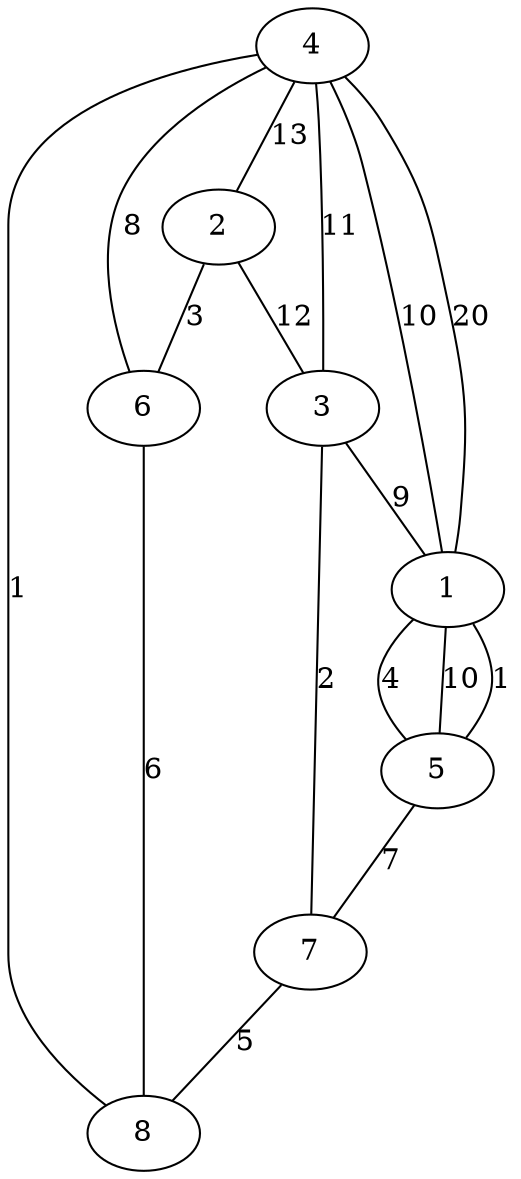 graph {4 -- 2[label="13"];2 -- 3[label="12"];3 -- 4[label="11"];4 -- 1[label="10"];3 -- 1[label="9"];4 -- 6[label="8"];5 -- 7[label="7"];6 -- 8[label="6"];7 -- 8[label="5"];1 -- 5[label="4"];2 -- 6[label="3"];3 -- 7[label="2"];4 -- 8[label="1"];5 -- 1[label="10"];5 -- 1[label="1"];1 -- 4[label="20"];}